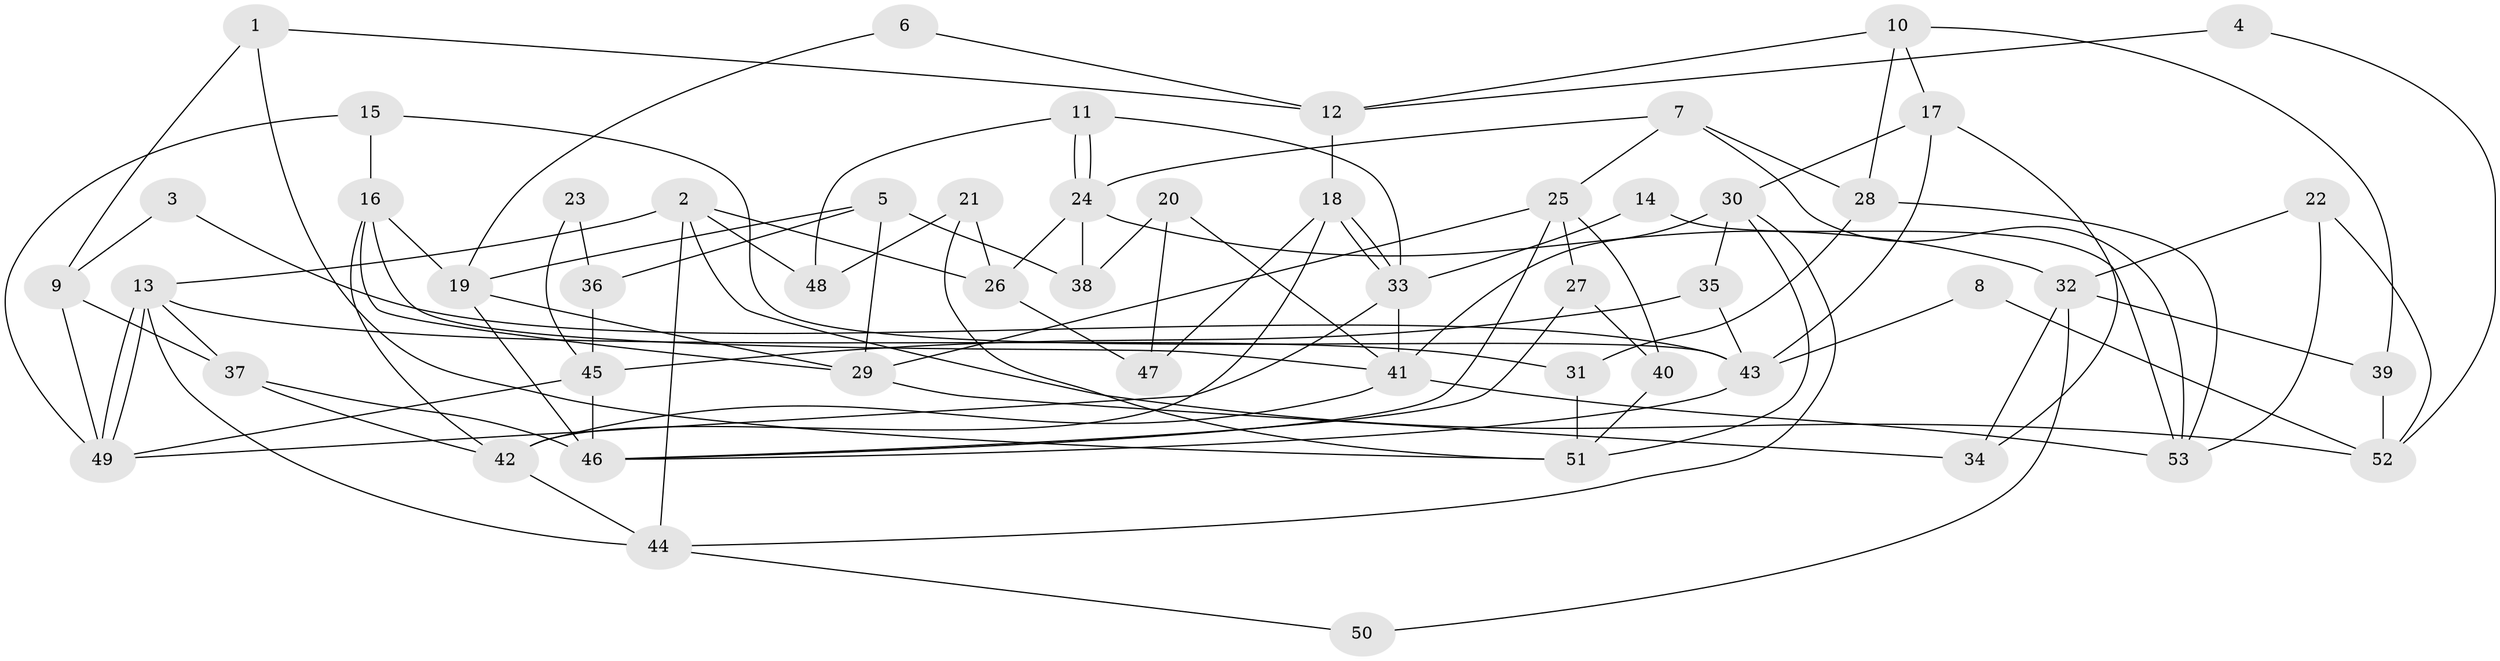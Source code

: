 // Generated by graph-tools (version 1.1) at 2025/26/03/09/25 03:26:14]
// undirected, 53 vertices, 106 edges
graph export_dot {
graph [start="1"]
  node [color=gray90,style=filled];
  1;
  2;
  3;
  4;
  5;
  6;
  7;
  8;
  9;
  10;
  11;
  12;
  13;
  14;
  15;
  16;
  17;
  18;
  19;
  20;
  21;
  22;
  23;
  24;
  25;
  26;
  27;
  28;
  29;
  30;
  31;
  32;
  33;
  34;
  35;
  36;
  37;
  38;
  39;
  40;
  41;
  42;
  43;
  44;
  45;
  46;
  47;
  48;
  49;
  50;
  51;
  52;
  53;
  1 -- 51;
  1 -- 12;
  1 -- 9;
  2 -- 26;
  2 -- 13;
  2 -- 44;
  2 -- 48;
  2 -- 52;
  3 -- 9;
  3 -- 43;
  4 -- 52;
  4 -- 12;
  5 -- 29;
  5 -- 19;
  5 -- 36;
  5 -- 38;
  6 -- 19;
  6 -- 12;
  7 -- 28;
  7 -- 25;
  7 -- 24;
  7 -- 53;
  8 -- 43;
  8 -- 52;
  9 -- 49;
  9 -- 37;
  10 -- 28;
  10 -- 17;
  10 -- 12;
  10 -- 39;
  11 -- 24;
  11 -- 24;
  11 -- 33;
  11 -- 48;
  12 -- 18;
  13 -- 49;
  13 -- 49;
  13 -- 37;
  13 -- 31;
  13 -- 44;
  14 -- 33;
  14 -- 53;
  15 -- 49;
  15 -- 43;
  15 -- 16;
  16 -- 42;
  16 -- 19;
  16 -- 29;
  16 -- 41;
  17 -- 43;
  17 -- 34;
  17 -- 30;
  18 -- 42;
  18 -- 33;
  18 -- 33;
  18 -- 47;
  19 -- 46;
  19 -- 29;
  20 -- 38;
  20 -- 41;
  20 -- 47;
  21 -- 48;
  21 -- 26;
  21 -- 51;
  22 -- 53;
  22 -- 32;
  22 -- 52;
  23 -- 36;
  23 -- 45;
  24 -- 26;
  24 -- 32;
  24 -- 38;
  25 -- 29;
  25 -- 27;
  25 -- 40;
  25 -- 46;
  26 -- 47;
  27 -- 46;
  27 -- 40;
  28 -- 53;
  28 -- 31;
  29 -- 34;
  30 -- 44;
  30 -- 35;
  30 -- 41;
  30 -- 51;
  31 -- 51;
  32 -- 39;
  32 -- 34;
  32 -- 50;
  33 -- 41;
  33 -- 49;
  35 -- 45;
  35 -- 43;
  36 -- 45;
  37 -- 42;
  37 -- 46;
  39 -- 52;
  40 -- 51;
  41 -- 42;
  41 -- 53;
  42 -- 44;
  43 -- 46;
  44 -- 50;
  45 -- 49;
  45 -- 46;
}
